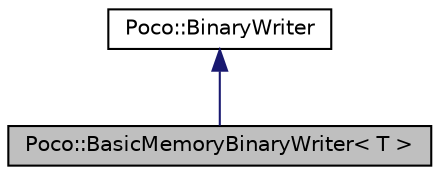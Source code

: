 digraph "Poco::BasicMemoryBinaryWriter&lt; T &gt;"
{
 // LATEX_PDF_SIZE
  edge [fontname="Helvetica",fontsize="10",labelfontname="Helvetica",labelfontsize="10"];
  node [fontname="Helvetica",fontsize="10",shape=record];
  Node1 [label="Poco::BasicMemoryBinaryWriter\< T \>",height=0.2,width=0.4,color="black", fillcolor="grey75", style="filled", fontcolor="black",tooltip="A convenient wrapper for using Buffer and MemoryStream with BinarWriter."];
  Node2 -> Node1 [dir="back",color="midnightblue",fontsize="10",style="solid",fontname="Helvetica"];
  Node2 [label="Poco::BinaryWriter",height=0.2,width=0.4,color="black", fillcolor="white", style="filled",URL="$classPoco_1_1BinaryWriter.html",tooltip=" "];
}
